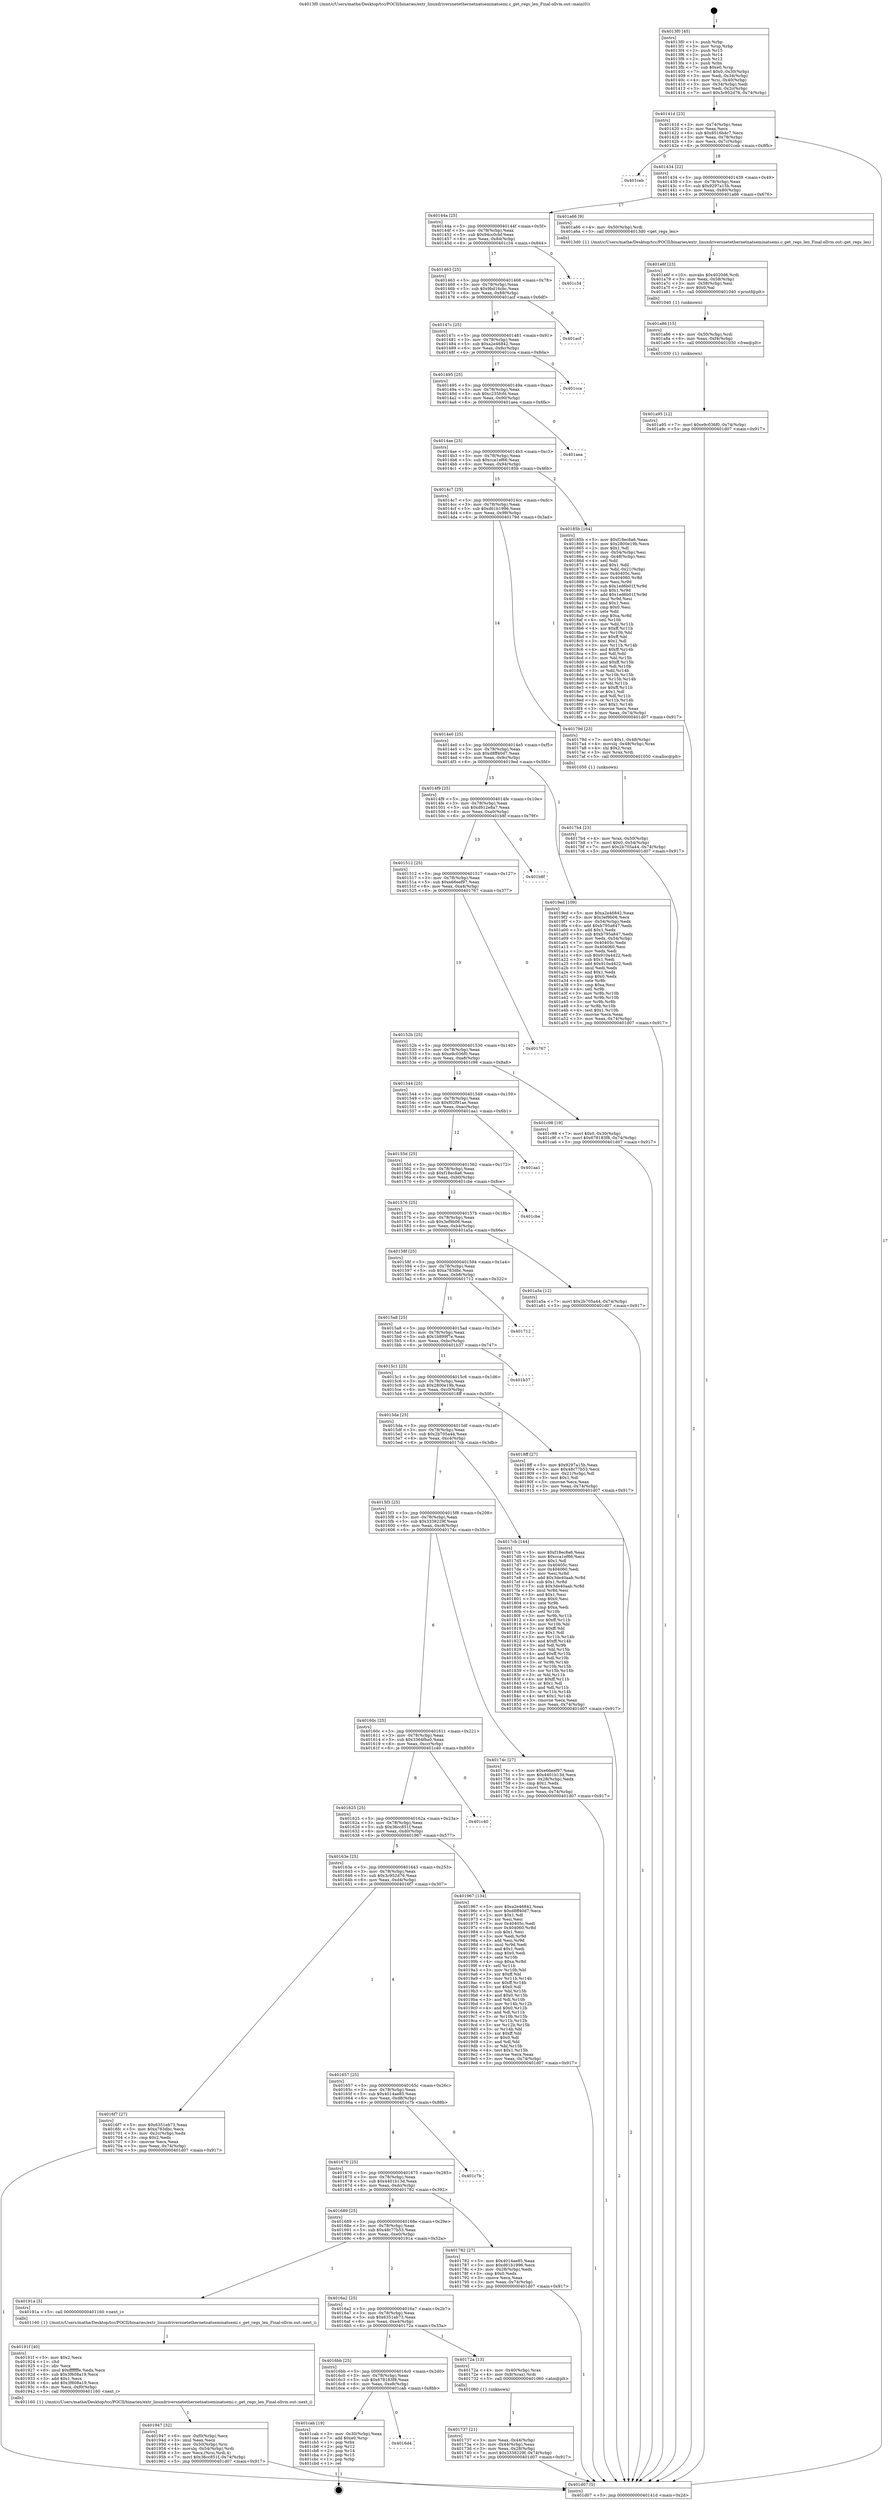 digraph "0x4013f0" {
  label = "0x4013f0 (/mnt/c/Users/mathe/Desktop/tcc/POCII/binaries/extr_linuxdriversnetethernetnatseminatsemi.c_get_regs_len_Final-ollvm.out::main(0))"
  labelloc = "t"
  node[shape=record]

  Entry [label="",width=0.3,height=0.3,shape=circle,fillcolor=black,style=filled]
  "0x40141d" [label="{
     0x40141d [23]\l
     | [instrs]\l
     &nbsp;&nbsp;0x40141d \<+3\>: mov -0x74(%rbp),%eax\l
     &nbsp;&nbsp;0x401420 \<+2\>: mov %eax,%ecx\l
     &nbsp;&nbsp;0x401422 \<+6\>: sub $0x8516b4c7,%ecx\l
     &nbsp;&nbsp;0x401428 \<+3\>: mov %eax,-0x78(%rbp)\l
     &nbsp;&nbsp;0x40142b \<+3\>: mov %ecx,-0x7c(%rbp)\l
     &nbsp;&nbsp;0x40142e \<+6\>: je 0000000000401ceb \<main+0x8fb\>\l
  }"]
  "0x401ceb" [label="{
     0x401ceb\l
  }", style=dashed]
  "0x401434" [label="{
     0x401434 [22]\l
     | [instrs]\l
     &nbsp;&nbsp;0x401434 \<+5\>: jmp 0000000000401439 \<main+0x49\>\l
     &nbsp;&nbsp;0x401439 \<+3\>: mov -0x78(%rbp),%eax\l
     &nbsp;&nbsp;0x40143c \<+5\>: sub $0x9297a15b,%eax\l
     &nbsp;&nbsp;0x401441 \<+3\>: mov %eax,-0x80(%rbp)\l
     &nbsp;&nbsp;0x401444 \<+6\>: je 0000000000401a66 \<main+0x676\>\l
  }"]
  Exit [label="",width=0.3,height=0.3,shape=circle,fillcolor=black,style=filled,peripheries=2]
  "0x401a66" [label="{
     0x401a66 [9]\l
     | [instrs]\l
     &nbsp;&nbsp;0x401a66 \<+4\>: mov -0x50(%rbp),%rdi\l
     &nbsp;&nbsp;0x401a6a \<+5\>: call 00000000004013d0 \<get_regs_len\>\l
     | [calls]\l
     &nbsp;&nbsp;0x4013d0 \{1\} (/mnt/c/Users/mathe/Desktop/tcc/POCII/binaries/extr_linuxdriversnetethernetnatseminatsemi.c_get_regs_len_Final-ollvm.out::get_regs_len)\l
  }"]
  "0x40144a" [label="{
     0x40144a [25]\l
     | [instrs]\l
     &nbsp;&nbsp;0x40144a \<+5\>: jmp 000000000040144f \<main+0x5f\>\l
     &nbsp;&nbsp;0x40144f \<+3\>: mov -0x78(%rbp),%eax\l
     &nbsp;&nbsp;0x401452 \<+5\>: sub $0x94cc0cbf,%eax\l
     &nbsp;&nbsp;0x401457 \<+6\>: mov %eax,-0x84(%rbp)\l
     &nbsp;&nbsp;0x40145d \<+6\>: je 0000000000401c34 \<main+0x844\>\l
  }"]
  "0x4016d4" [label="{
     0x4016d4\l
  }", style=dashed]
  "0x401c34" [label="{
     0x401c34\l
  }", style=dashed]
  "0x401463" [label="{
     0x401463 [25]\l
     | [instrs]\l
     &nbsp;&nbsp;0x401463 \<+5\>: jmp 0000000000401468 \<main+0x78\>\l
     &nbsp;&nbsp;0x401468 \<+3\>: mov -0x78(%rbp),%eax\l
     &nbsp;&nbsp;0x40146b \<+5\>: sub $0x9bd16cbc,%eax\l
     &nbsp;&nbsp;0x401470 \<+6\>: mov %eax,-0x88(%rbp)\l
     &nbsp;&nbsp;0x401476 \<+6\>: je 0000000000401acf \<main+0x6df\>\l
  }"]
  "0x401cab" [label="{
     0x401cab [19]\l
     | [instrs]\l
     &nbsp;&nbsp;0x401cab \<+3\>: mov -0x30(%rbp),%eax\l
     &nbsp;&nbsp;0x401cae \<+7\>: add $0xe0,%rsp\l
     &nbsp;&nbsp;0x401cb5 \<+1\>: pop %rbx\l
     &nbsp;&nbsp;0x401cb6 \<+2\>: pop %r12\l
     &nbsp;&nbsp;0x401cb8 \<+2\>: pop %r14\l
     &nbsp;&nbsp;0x401cba \<+2\>: pop %r15\l
     &nbsp;&nbsp;0x401cbc \<+1\>: pop %rbp\l
     &nbsp;&nbsp;0x401cbd \<+1\>: ret\l
  }"]
  "0x401acf" [label="{
     0x401acf\l
  }", style=dashed]
  "0x40147c" [label="{
     0x40147c [25]\l
     | [instrs]\l
     &nbsp;&nbsp;0x40147c \<+5\>: jmp 0000000000401481 \<main+0x91\>\l
     &nbsp;&nbsp;0x401481 \<+3\>: mov -0x78(%rbp),%eax\l
     &nbsp;&nbsp;0x401484 \<+5\>: sub $0xa2e46842,%eax\l
     &nbsp;&nbsp;0x401489 \<+6\>: mov %eax,-0x8c(%rbp)\l
     &nbsp;&nbsp;0x40148f \<+6\>: je 0000000000401cca \<main+0x8da\>\l
  }"]
  "0x401a95" [label="{
     0x401a95 [12]\l
     | [instrs]\l
     &nbsp;&nbsp;0x401a95 \<+7\>: movl $0xe9c036f0,-0x74(%rbp)\l
     &nbsp;&nbsp;0x401a9c \<+5\>: jmp 0000000000401d07 \<main+0x917\>\l
  }"]
  "0x401cca" [label="{
     0x401cca\l
  }", style=dashed]
  "0x401495" [label="{
     0x401495 [25]\l
     | [instrs]\l
     &nbsp;&nbsp;0x401495 \<+5\>: jmp 000000000040149a \<main+0xaa\>\l
     &nbsp;&nbsp;0x40149a \<+3\>: mov -0x78(%rbp),%eax\l
     &nbsp;&nbsp;0x40149d \<+5\>: sub $0xc235fcfd,%eax\l
     &nbsp;&nbsp;0x4014a2 \<+6\>: mov %eax,-0x90(%rbp)\l
     &nbsp;&nbsp;0x4014a8 \<+6\>: je 0000000000401aea \<main+0x6fa\>\l
  }"]
  "0x401a86" [label="{
     0x401a86 [15]\l
     | [instrs]\l
     &nbsp;&nbsp;0x401a86 \<+4\>: mov -0x50(%rbp),%rdi\l
     &nbsp;&nbsp;0x401a8a \<+6\>: mov %eax,-0xf4(%rbp)\l
     &nbsp;&nbsp;0x401a90 \<+5\>: call 0000000000401030 \<free@plt\>\l
     | [calls]\l
     &nbsp;&nbsp;0x401030 \{1\} (unknown)\l
  }"]
  "0x401aea" [label="{
     0x401aea\l
  }", style=dashed]
  "0x4014ae" [label="{
     0x4014ae [25]\l
     | [instrs]\l
     &nbsp;&nbsp;0x4014ae \<+5\>: jmp 00000000004014b3 \<main+0xc3\>\l
     &nbsp;&nbsp;0x4014b3 \<+3\>: mov -0x78(%rbp),%eax\l
     &nbsp;&nbsp;0x4014b6 \<+5\>: sub $0xcca1ef66,%eax\l
     &nbsp;&nbsp;0x4014bb \<+6\>: mov %eax,-0x94(%rbp)\l
     &nbsp;&nbsp;0x4014c1 \<+6\>: je 000000000040185b \<main+0x46b\>\l
  }"]
  "0x401a6f" [label="{
     0x401a6f [23]\l
     | [instrs]\l
     &nbsp;&nbsp;0x401a6f \<+10\>: movabs $0x4020d6,%rdi\l
     &nbsp;&nbsp;0x401a79 \<+3\>: mov %eax,-0x58(%rbp)\l
     &nbsp;&nbsp;0x401a7c \<+3\>: mov -0x58(%rbp),%esi\l
     &nbsp;&nbsp;0x401a7f \<+2\>: mov $0x0,%al\l
     &nbsp;&nbsp;0x401a81 \<+5\>: call 0000000000401040 \<printf@plt\>\l
     | [calls]\l
     &nbsp;&nbsp;0x401040 \{1\} (unknown)\l
  }"]
  "0x40185b" [label="{
     0x40185b [164]\l
     | [instrs]\l
     &nbsp;&nbsp;0x40185b \<+5\>: mov $0xf18ec8a6,%eax\l
     &nbsp;&nbsp;0x401860 \<+5\>: mov $0x2800e19b,%ecx\l
     &nbsp;&nbsp;0x401865 \<+2\>: mov $0x1,%dl\l
     &nbsp;&nbsp;0x401867 \<+3\>: mov -0x54(%rbp),%esi\l
     &nbsp;&nbsp;0x40186a \<+3\>: cmp -0x48(%rbp),%esi\l
     &nbsp;&nbsp;0x40186d \<+4\>: setl %dil\l
     &nbsp;&nbsp;0x401871 \<+4\>: and $0x1,%dil\l
     &nbsp;&nbsp;0x401875 \<+4\>: mov %dil,-0x21(%rbp)\l
     &nbsp;&nbsp;0x401879 \<+7\>: mov 0x40405c,%esi\l
     &nbsp;&nbsp;0x401880 \<+8\>: mov 0x404060,%r8d\l
     &nbsp;&nbsp;0x401888 \<+3\>: mov %esi,%r9d\l
     &nbsp;&nbsp;0x40188b \<+7\>: sub $0x1ed6b01f,%r9d\l
     &nbsp;&nbsp;0x401892 \<+4\>: sub $0x1,%r9d\l
     &nbsp;&nbsp;0x401896 \<+7\>: add $0x1ed6b01f,%r9d\l
     &nbsp;&nbsp;0x40189d \<+4\>: imul %r9d,%esi\l
     &nbsp;&nbsp;0x4018a1 \<+3\>: and $0x1,%esi\l
     &nbsp;&nbsp;0x4018a4 \<+3\>: cmp $0x0,%esi\l
     &nbsp;&nbsp;0x4018a7 \<+4\>: sete %dil\l
     &nbsp;&nbsp;0x4018ab \<+4\>: cmp $0xa,%r8d\l
     &nbsp;&nbsp;0x4018af \<+4\>: setl %r10b\l
     &nbsp;&nbsp;0x4018b3 \<+3\>: mov %dil,%r11b\l
     &nbsp;&nbsp;0x4018b6 \<+4\>: xor $0xff,%r11b\l
     &nbsp;&nbsp;0x4018ba \<+3\>: mov %r10b,%bl\l
     &nbsp;&nbsp;0x4018bd \<+3\>: xor $0xff,%bl\l
     &nbsp;&nbsp;0x4018c0 \<+3\>: xor $0x1,%dl\l
     &nbsp;&nbsp;0x4018c3 \<+3\>: mov %r11b,%r14b\l
     &nbsp;&nbsp;0x4018c6 \<+4\>: and $0xff,%r14b\l
     &nbsp;&nbsp;0x4018ca \<+3\>: and %dl,%dil\l
     &nbsp;&nbsp;0x4018cd \<+3\>: mov %bl,%r15b\l
     &nbsp;&nbsp;0x4018d0 \<+4\>: and $0xff,%r15b\l
     &nbsp;&nbsp;0x4018d4 \<+3\>: and %dl,%r10b\l
     &nbsp;&nbsp;0x4018d7 \<+3\>: or %dil,%r14b\l
     &nbsp;&nbsp;0x4018da \<+3\>: or %r10b,%r15b\l
     &nbsp;&nbsp;0x4018dd \<+3\>: xor %r15b,%r14b\l
     &nbsp;&nbsp;0x4018e0 \<+3\>: or %bl,%r11b\l
     &nbsp;&nbsp;0x4018e3 \<+4\>: xor $0xff,%r11b\l
     &nbsp;&nbsp;0x4018e7 \<+3\>: or $0x1,%dl\l
     &nbsp;&nbsp;0x4018ea \<+3\>: and %dl,%r11b\l
     &nbsp;&nbsp;0x4018ed \<+3\>: or %r11b,%r14b\l
     &nbsp;&nbsp;0x4018f0 \<+4\>: test $0x1,%r14b\l
     &nbsp;&nbsp;0x4018f4 \<+3\>: cmovne %ecx,%eax\l
     &nbsp;&nbsp;0x4018f7 \<+3\>: mov %eax,-0x74(%rbp)\l
     &nbsp;&nbsp;0x4018fa \<+5\>: jmp 0000000000401d07 \<main+0x917\>\l
  }"]
  "0x4014c7" [label="{
     0x4014c7 [25]\l
     | [instrs]\l
     &nbsp;&nbsp;0x4014c7 \<+5\>: jmp 00000000004014cc \<main+0xdc\>\l
     &nbsp;&nbsp;0x4014cc \<+3\>: mov -0x78(%rbp),%eax\l
     &nbsp;&nbsp;0x4014cf \<+5\>: sub $0xd61b1996,%eax\l
     &nbsp;&nbsp;0x4014d4 \<+6\>: mov %eax,-0x98(%rbp)\l
     &nbsp;&nbsp;0x4014da \<+6\>: je 000000000040179d \<main+0x3ad\>\l
  }"]
  "0x401947" [label="{
     0x401947 [32]\l
     | [instrs]\l
     &nbsp;&nbsp;0x401947 \<+6\>: mov -0xf0(%rbp),%ecx\l
     &nbsp;&nbsp;0x40194d \<+3\>: imul %eax,%ecx\l
     &nbsp;&nbsp;0x401950 \<+4\>: mov -0x50(%rbp),%rsi\l
     &nbsp;&nbsp;0x401954 \<+4\>: movslq -0x54(%rbp),%rdi\l
     &nbsp;&nbsp;0x401958 \<+3\>: mov %ecx,(%rsi,%rdi,4)\l
     &nbsp;&nbsp;0x40195b \<+7\>: movl $0x36cc851f,-0x74(%rbp)\l
     &nbsp;&nbsp;0x401962 \<+5\>: jmp 0000000000401d07 \<main+0x917\>\l
  }"]
  "0x40179d" [label="{
     0x40179d [23]\l
     | [instrs]\l
     &nbsp;&nbsp;0x40179d \<+7\>: movl $0x1,-0x48(%rbp)\l
     &nbsp;&nbsp;0x4017a4 \<+4\>: movslq -0x48(%rbp),%rax\l
     &nbsp;&nbsp;0x4017a8 \<+4\>: shl $0x2,%rax\l
     &nbsp;&nbsp;0x4017ac \<+3\>: mov %rax,%rdi\l
     &nbsp;&nbsp;0x4017af \<+5\>: call 0000000000401050 \<malloc@plt\>\l
     | [calls]\l
     &nbsp;&nbsp;0x401050 \{1\} (unknown)\l
  }"]
  "0x4014e0" [label="{
     0x4014e0 [25]\l
     | [instrs]\l
     &nbsp;&nbsp;0x4014e0 \<+5\>: jmp 00000000004014e5 \<main+0xf5\>\l
     &nbsp;&nbsp;0x4014e5 \<+3\>: mov -0x78(%rbp),%eax\l
     &nbsp;&nbsp;0x4014e8 \<+5\>: sub $0xd8ff40d7,%eax\l
     &nbsp;&nbsp;0x4014ed \<+6\>: mov %eax,-0x9c(%rbp)\l
     &nbsp;&nbsp;0x4014f3 \<+6\>: je 00000000004019ed \<main+0x5fd\>\l
  }"]
  "0x40191f" [label="{
     0x40191f [40]\l
     | [instrs]\l
     &nbsp;&nbsp;0x40191f \<+5\>: mov $0x2,%ecx\l
     &nbsp;&nbsp;0x401924 \<+1\>: cltd\l
     &nbsp;&nbsp;0x401925 \<+2\>: idiv %ecx\l
     &nbsp;&nbsp;0x401927 \<+6\>: imul $0xfffffffe,%edx,%ecx\l
     &nbsp;&nbsp;0x40192d \<+6\>: sub $0x3f608a19,%ecx\l
     &nbsp;&nbsp;0x401933 \<+3\>: add $0x1,%ecx\l
     &nbsp;&nbsp;0x401936 \<+6\>: add $0x3f608a19,%ecx\l
     &nbsp;&nbsp;0x40193c \<+6\>: mov %ecx,-0xf0(%rbp)\l
     &nbsp;&nbsp;0x401942 \<+5\>: call 0000000000401160 \<next_i\>\l
     | [calls]\l
     &nbsp;&nbsp;0x401160 \{1\} (/mnt/c/Users/mathe/Desktop/tcc/POCII/binaries/extr_linuxdriversnetethernetnatseminatsemi.c_get_regs_len_Final-ollvm.out::next_i)\l
  }"]
  "0x4019ed" [label="{
     0x4019ed [109]\l
     | [instrs]\l
     &nbsp;&nbsp;0x4019ed \<+5\>: mov $0xa2e46842,%eax\l
     &nbsp;&nbsp;0x4019f2 \<+5\>: mov $0x3ef9b06,%ecx\l
     &nbsp;&nbsp;0x4019f7 \<+3\>: mov -0x54(%rbp),%edx\l
     &nbsp;&nbsp;0x4019fa \<+6\>: add $0xb795a847,%edx\l
     &nbsp;&nbsp;0x401a00 \<+3\>: add $0x1,%edx\l
     &nbsp;&nbsp;0x401a03 \<+6\>: sub $0xb795a847,%edx\l
     &nbsp;&nbsp;0x401a09 \<+3\>: mov %edx,-0x54(%rbp)\l
     &nbsp;&nbsp;0x401a0c \<+7\>: mov 0x40405c,%edx\l
     &nbsp;&nbsp;0x401a13 \<+7\>: mov 0x404060,%esi\l
     &nbsp;&nbsp;0x401a1a \<+2\>: mov %edx,%edi\l
     &nbsp;&nbsp;0x401a1c \<+6\>: sub $0x910a4422,%edi\l
     &nbsp;&nbsp;0x401a22 \<+3\>: sub $0x1,%edi\l
     &nbsp;&nbsp;0x401a25 \<+6\>: add $0x910a4422,%edi\l
     &nbsp;&nbsp;0x401a2b \<+3\>: imul %edi,%edx\l
     &nbsp;&nbsp;0x401a2e \<+3\>: and $0x1,%edx\l
     &nbsp;&nbsp;0x401a31 \<+3\>: cmp $0x0,%edx\l
     &nbsp;&nbsp;0x401a34 \<+4\>: sete %r8b\l
     &nbsp;&nbsp;0x401a38 \<+3\>: cmp $0xa,%esi\l
     &nbsp;&nbsp;0x401a3b \<+4\>: setl %r9b\l
     &nbsp;&nbsp;0x401a3f \<+3\>: mov %r8b,%r10b\l
     &nbsp;&nbsp;0x401a42 \<+3\>: and %r9b,%r10b\l
     &nbsp;&nbsp;0x401a45 \<+3\>: xor %r9b,%r8b\l
     &nbsp;&nbsp;0x401a48 \<+3\>: or %r8b,%r10b\l
     &nbsp;&nbsp;0x401a4b \<+4\>: test $0x1,%r10b\l
     &nbsp;&nbsp;0x401a4f \<+3\>: cmovne %ecx,%eax\l
     &nbsp;&nbsp;0x401a52 \<+3\>: mov %eax,-0x74(%rbp)\l
     &nbsp;&nbsp;0x401a55 \<+5\>: jmp 0000000000401d07 \<main+0x917\>\l
  }"]
  "0x4014f9" [label="{
     0x4014f9 [25]\l
     | [instrs]\l
     &nbsp;&nbsp;0x4014f9 \<+5\>: jmp 00000000004014fe \<main+0x10e\>\l
     &nbsp;&nbsp;0x4014fe \<+3\>: mov -0x78(%rbp),%eax\l
     &nbsp;&nbsp;0x401501 \<+5\>: sub $0xd912e8a7,%eax\l
     &nbsp;&nbsp;0x401506 \<+6\>: mov %eax,-0xa0(%rbp)\l
     &nbsp;&nbsp;0x40150c \<+6\>: je 0000000000401b8f \<main+0x79f\>\l
  }"]
  "0x4017b4" [label="{
     0x4017b4 [23]\l
     | [instrs]\l
     &nbsp;&nbsp;0x4017b4 \<+4\>: mov %rax,-0x50(%rbp)\l
     &nbsp;&nbsp;0x4017b8 \<+7\>: movl $0x0,-0x54(%rbp)\l
     &nbsp;&nbsp;0x4017bf \<+7\>: movl $0x2b705a44,-0x74(%rbp)\l
     &nbsp;&nbsp;0x4017c6 \<+5\>: jmp 0000000000401d07 \<main+0x917\>\l
  }"]
  "0x401b8f" [label="{
     0x401b8f\l
  }", style=dashed]
  "0x401512" [label="{
     0x401512 [25]\l
     | [instrs]\l
     &nbsp;&nbsp;0x401512 \<+5\>: jmp 0000000000401517 \<main+0x127\>\l
     &nbsp;&nbsp;0x401517 \<+3\>: mov -0x78(%rbp),%eax\l
     &nbsp;&nbsp;0x40151a \<+5\>: sub $0xe66eef97,%eax\l
     &nbsp;&nbsp;0x40151f \<+6\>: mov %eax,-0xa4(%rbp)\l
     &nbsp;&nbsp;0x401525 \<+6\>: je 0000000000401767 \<main+0x377\>\l
  }"]
  "0x401737" [label="{
     0x401737 [21]\l
     | [instrs]\l
     &nbsp;&nbsp;0x401737 \<+3\>: mov %eax,-0x44(%rbp)\l
     &nbsp;&nbsp;0x40173a \<+3\>: mov -0x44(%rbp),%eax\l
     &nbsp;&nbsp;0x40173d \<+3\>: mov %eax,-0x28(%rbp)\l
     &nbsp;&nbsp;0x401740 \<+7\>: movl $0x3338229f,-0x74(%rbp)\l
     &nbsp;&nbsp;0x401747 \<+5\>: jmp 0000000000401d07 \<main+0x917\>\l
  }"]
  "0x401767" [label="{
     0x401767\l
  }", style=dashed]
  "0x40152b" [label="{
     0x40152b [25]\l
     | [instrs]\l
     &nbsp;&nbsp;0x40152b \<+5\>: jmp 0000000000401530 \<main+0x140\>\l
     &nbsp;&nbsp;0x401530 \<+3\>: mov -0x78(%rbp),%eax\l
     &nbsp;&nbsp;0x401533 \<+5\>: sub $0xe9c036f0,%eax\l
     &nbsp;&nbsp;0x401538 \<+6\>: mov %eax,-0xa8(%rbp)\l
     &nbsp;&nbsp;0x40153e \<+6\>: je 0000000000401c98 \<main+0x8a8\>\l
  }"]
  "0x4016bb" [label="{
     0x4016bb [25]\l
     | [instrs]\l
     &nbsp;&nbsp;0x4016bb \<+5\>: jmp 00000000004016c0 \<main+0x2d0\>\l
     &nbsp;&nbsp;0x4016c0 \<+3\>: mov -0x78(%rbp),%eax\l
     &nbsp;&nbsp;0x4016c3 \<+5\>: sub $0x678183f8,%eax\l
     &nbsp;&nbsp;0x4016c8 \<+6\>: mov %eax,-0xe8(%rbp)\l
     &nbsp;&nbsp;0x4016ce \<+6\>: je 0000000000401cab \<main+0x8bb\>\l
  }"]
  "0x401c98" [label="{
     0x401c98 [19]\l
     | [instrs]\l
     &nbsp;&nbsp;0x401c98 \<+7\>: movl $0x0,-0x30(%rbp)\l
     &nbsp;&nbsp;0x401c9f \<+7\>: movl $0x678183f8,-0x74(%rbp)\l
     &nbsp;&nbsp;0x401ca6 \<+5\>: jmp 0000000000401d07 \<main+0x917\>\l
  }"]
  "0x401544" [label="{
     0x401544 [25]\l
     | [instrs]\l
     &nbsp;&nbsp;0x401544 \<+5\>: jmp 0000000000401549 \<main+0x159\>\l
     &nbsp;&nbsp;0x401549 \<+3\>: mov -0x78(%rbp),%eax\l
     &nbsp;&nbsp;0x40154c \<+5\>: sub $0xf02f91ae,%eax\l
     &nbsp;&nbsp;0x401551 \<+6\>: mov %eax,-0xac(%rbp)\l
     &nbsp;&nbsp;0x401557 \<+6\>: je 0000000000401aa1 \<main+0x6b1\>\l
  }"]
  "0x40172a" [label="{
     0x40172a [13]\l
     | [instrs]\l
     &nbsp;&nbsp;0x40172a \<+4\>: mov -0x40(%rbp),%rax\l
     &nbsp;&nbsp;0x40172e \<+4\>: mov 0x8(%rax),%rdi\l
     &nbsp;&nbsp;0x401732 \<+5\>: call 0000000000401060 \<atoi@plt\>\l
     | [calls]\l
     &nbsp;&nbsp;0x401060 \{1\} (unknown)\l
  }"]
  "0x401aa1" [label="{
     0x401aa1\l
  }", style=dashed]
  "0x40155d" [label="{
     0x40155d [25]\l
     | [instrs]\l
     &nbsp;&nbsp;0x40155d \<+5\>: jmp 0000000000401562 \<main+0x172\>\l
     &nbsp;&nbsp;0x401562 \<+3\>: mov -0x78(%rbp),%eax\l
     &nbsp;&nbsp;0x401565 \<+5\>: sub $0xf18ec8a6,%eax\l
     &nbsp;&nbsp;0x40156a \<+6\>: mov %eax,-0xb0(%rbp)\l
     &nbsp;&nbsp;0x401570 \<+6\>: je 0000000000401cbe \<main+0x8ce\>\l
  }"]
  "0x4016a2" [label="{
     0x4016a2 [25]\l
     | [instrs]\l
     &nbsp;&nbsp;0x4016a2 \<+5\>: jmp 00000000004016a7 \<main+0x2b7\>\l
     &nbsp;&nbsp;0x4016a7 \<+3\>: mov -0x78(%rbp),%eax\l
     &nbsp;&nbsp;0x4016aa \<+5\>: sub $0x6351eb73,%eax\l
     &nbsp;&nbsp;0x4016af \<+6\>: mov %eax,-0xe4(%rbp)\l
     &nbsp;&nbsp;0x4016b5 \<+6\>: je 000000000040172a \<main+0x33a\>\l
  }"]
  "0x401cbe" [label="{
     0x401cbe\l
  }", style=dashed]
  "0x401576" [label="{
     0x401576 [25]\l
     | [instrs]\l
     &nbsp;&nbsp;0x401576 \<+5\>: jmp 000000000040157b \<main+0x18b\>\l
     &nbsp;&nbsp;0x40157b \<+3\>: mov -0x78(%rbp),%eax\l
     &nbsp;&nbsp;0x40157e \<+5\>: sub $0x3ef9b06,%eax\l
     &nbsp;&nbsp;0x401583 \<+6\>: mov %eax,-0xb4(%rbp)\l
     &nbsp;&nbsp;0x401589 \<+6\>: je 0000000000401a5a \<main+0x66a\>\l
  }"]
  "0x40191a" [label="{
     0x40191a [5]\l
     | [instrs]\l
     &nbsp;&nbsp;0x40191a \<+5\>: call 0000000000401160 \<next_i\>\l
     | [calls]\l
     &nbsp;&nbsp;0x401160 \{1\} (/mnt/c/Users/mathe/Desktop/tcc/POCII/binaries/extr_linuxdriversnetethernetnatseminatsemi.c_get_regs_len_Final-ollvm.out::next_i)\l
  }"]
  "0x401a5a" [label="{
     0x401a5a [12]\l
     | [instrs]\l
     &nbsp;&nbsp;0x401a5a \<+7\>: movl $0x2b705a44,-0x74(%rbp)\l
     &nbsp;&nbsp;0x401a61 \<+5\>: jmp 0000000000401d07 \<main+0x917\>\l
  }"]
  "0x40158f" [label="{
     0x40158f [25]\l
     | [instrs]\l
     &nbsp;&nbsp;0x40158f \<+5\>: jmp 0000000000401594 \<main+0x1a4\>\l
     &nbsp;&nbsp;0x401594 \<+3\>: mov -0x78(%rbp),%eax\l
     &nbsp;&nbsp;0x401597 \<+5\>: sub $0xa783dbc,%eax\l
     &nbsp;&nbsp;0x40159c \<+6\>: mov %eax,-0xb8(%rbp)\l
     &nbsp;&nbsp;0x4015a2 \<+6\>: je 0000000000401712 \<main+0x322\>\l
  }"]
  "0x401689" [label="{
     0x401689 [25]\l
     | [instrs]\l
     &nbsp;&nbsp;0x401689 \<+5\>: jmp 000000000040168e \<main+0x29e\>\l
     &nbsp;&nbsp;0x40168e \<+3\>: mov -0x78(%rbp),%eax\l
     &nbsp;&nbsp;0x401691 \<+5\>: sub $0x48c77b53,%eax\l
     &nbsp;&nbsp;0x401696 \<+6\>: mov %eax,-0xe0(%rbp)\l
     &nbsp;&nbsp;0x40169c \<+6\>: je 000000000040191a \<main+0x52a\>\l
  }"]
  "0x401712" [label="{
     0x401712\l
  }", style=dashed]
  "0x4015a8" [label="{
     0x4015a8 [25]\l
     | [instrs]\l
     &nbsp;&nbsp;0x4015a8 \<+5\>: jmp 00000000004015ad \<main+0x1bd\>\l
     &nbsp;&nbsp;0x4015ad \<+3\>: mov -0x78(%rbp),%eax\l
     &nbsp;&nbsp;0x4015b0 \<+5\>: sub $0x1b899f7e,%eax\l
     &nbsp;&nbsp;0x4015b5 \<+6\>: mov %eax,-0xbc(%rbp)\l
     &nbsp;&nbsp;0x4015bb \<+6\>: je 0000000000401b37 \<main+0x747\>\l
  }"]
  "0x401782" [label="{
     0x401782 [27]\l
     | [instrs]\l
     &nbsp;&nbsp;0x401782 \<+5\>: mov $0x4014ae85,%eax\l
     &nbsp;&nbsp;0x401787 \<+5\>: mov $0xd61b1996,%ecx\l
     &nbsp;&nbsp;0x40178c \<+3\>: mov -0x28(%rbp),%edx\l
     &nbsp;&nbsp;0x40178f \<+3\>: cmp $0x0,%edx\l
     &nbsp;&nbsp;0x401792 \<+3\>: cmove %ecx,%eax\l
     &nbsp;&nbsp;0x401795 \<+3\>: mov %eax,-0x74(%rbp)\l
     &nbsp;&nbsp;0x401798 \<+5\>: jmp 0000000000401d07 \<main+0x917\>\l
  }"]
  "0x401b37" [label="{
     0x401b37\l
  }", style=dashed]
  "0x4015c1" [label="{
     0x4015c1 [25]\l
     | [instrs]\l
     &nbsp;&nbsp;0x4015c1 \<+5\>: jmp 00000000004015c6 \<main+0x1d6\>\l
     &nbsp;&nbsp;0x4015c6 \<+3\>: mov -0x78(%rbp),%eax\l
     &nbsp;&nbsp;0x4015c9 \<+5\>: sub $0x2800e19b,%eax\l
     &nbsp;&nbsp;0x4015ce \<+6\>: mov %eax,-0xc0(%rbp)\l
     &nbsp;&nbsp;0x4015d4 \<+6\>: je 00000000004018ff \<main+0x50f\>\l
  }"]
  "0x401670" [label="{
     0x401670 [25]\l
     | [instrs]\l
     &nbsp;&nbsp;0x401670 \<+5\>: jmp 0000000000401675 \<main+0x285\>\l
     &nbsp;&nbsp;0x401675 \<+3\>: mov -0x78(%rbp),%eax\l
     &nbsp;&nbsp;0x401678 \<+5\>: sub $0x4401b13d,%eax\l
     &nbsp;&nbsp;0x40167d \<+6\>: mov %eax,-0xdc(%rbp)\l
     &nbsp;&nbsp;0x401683 \<+6\>: je 0000000000401782 \<main+0x392\>\l
  }"]
  "0x4018ff" [label="{
     0x4018ff [27]\l
     | [instrs]\l
     &nbsp;&nbsp;0x4018ff \<+5\>: mov $0x9297a15b,%eax\l
     &nbsp;&nbsp;0x401904 \<+5\>: mov $0x48c77b53,%ecx\l
     &nbsp;&nbsp;0x401909 \<+3\>: mov -0x21(%rbp),%dl\l
     &nbsp;&nbsp;0x40190c \<+3\>: test $0x1,%dl\l
     &nbsp;&nbsp;0x40190f \<+3\>: cmovne %ecx,%eax\l
     &nbsp;&nbsp;0x401912 \<+3\>: mov %eax,-0x74(%rbp)\l
     &nbsp;&nbsp;0x401915 \<+5\>: jmp 0000000000401d07 \<main+0x917\>\l
  }"]
  "0x4015da" [label="{
     0x4015da [25]\l
     | [instrs]\l
     &nbsp;&nbsp;0x4015da \<+5\>: jmp 00000000004015df \<main+0x1ef\>\l
     &nbsp;&nbsp;0x4015df \<+3\>: mov -0x78(%rbp),%eax\l
     &nbsp;&nbsp;0x4015e2 \<+5\>: sub $0x2b705a44,%eax\l
     &nbsp;&nbsp;0x4015e7 \<+6\>: mov %eax,-0xc4(%rbp)\l
     &nbsp;&nbsp;0x4015ed \<+6\>: je 00000000004017cb \<main+0x3db\>\l
  }"]
  "0x401c7b" [label="{
     0x401c7b\l
  }", style=dashed]
  "0x4017cb" [label="{
     0x4017cb [144]\l
     | [instrs]\l
     &nbsp;&nbsp;0x4017cb \<+5\>: mov $0xf18ec8a6,%eax\l
     &nbsp;&nbsp;0x4017d0 \<+5\>: mov $0xcca1ef66,%ecx\l
     &nbsp;&nbsp;0x4017d5 \<+2\>: mov $0x1,%dl\l
     &nbsp;&nbsp;0x4017d7 \<+7\>: mov 0x40405c,%esi\l
     &nbsp;&nbsp;0x4017de \<+7\>: mov 0x404060,%edi\l
     &nbsp;&nbsp;0x4017e5 \<+3\>: mov %esi,%r8d\l
     &nbsp;&nbsp;0x4017e8 \<+7\>: add $0x3de40aab,%r8d\l
     &nbsp;&nbsp;0x4017ef \<+4\>: sub $0x1,%r8d\l
     &nbsp;&nbsp;0x4017f3 \<+7\>: sub $0x3de40aab,%r8d\l
     &nbsp;&nbsp;0x4017fa \<+4\>: imul %r8d,%esi\l
     &nbsp;&nbsp;0x4017fe \<+3\>: and $0x1,%esi\l
     &nbsp;&nbsp;0x401801 \<+3\>: cmp $0x0,%esi\l
     &nbsp;&nbsp;0x401804 \<+4\>: sete %r9b\l
     &nbsp;&nbsp;0x401808 \<+3\>: cmp $0xa,%edi\l
     &nbsp;&nbsp;0x40180b \<+4\>: setl %r10b\l
     &nbsp;&nbsp;0x40180f \<+3\>: mov %r9b,%r11b\l
     &nbsp;&nbsp;0x401812 \<+4\>: xor $0xff,%r11b\l
     &nbsp;&nbsp;0x401816 \<+3\>: mov %r10b,%bl\l
     &nbsp;&nbsp;0x401819 \<+3\>: xor $0xff,%bl\l
     &nbsp;&nbsp;0x40181c \<+3\>: xor $0x1,%dl\l
     &nbsp;&nbsp;0x40181f \<+3\>: mov %r11b,%r14b\l
     &nbsp;&nbsp;0x401822 \<+4\>: and $0xff,%r14b\l
     &nbsp;&nbsp;0x401826 \<+3\>: and %dl,%r9b\l
     &nbsp;&nbsp;0x401829 \<+3\>: mov %bl,%r15b\l
     &nbsp;&nbsp;0x40182c \<+4\>: and $0xff,%r15b\l
     &nbsp;&nbsp;0x401830 \<+3\>: and %dl,%r10b\l
     &nbsp;&nbsp;0x401833 \<+3\>: or %r9b,%r14b\l
     &nbsp;&nbsp;0x401836 \<+3\>: or %r10b,%r15b\l
     &nbsp;&nbsp;0x401839 \<+3\>: xor %r15b,%r14b\l
     &nbsp;&nbsp;0x40183c \<+3\>: or %bl,%r11b\l
     &nbsp;&nbsp;0x40183f \<+4\>: xor $0xff,%r11b\l
     &nbsp;&nbsp;0x401843 \<+3\>: or $0x1,%dl\l
     &nbsp;&nbsp;0x401846 \<+3\>: and %dl,%r11b\l
     &nbsp;&nbsp;0x401849 \<+3\>: or %r11b,%r14b\l
     &nbsp;&nbsp;0x40184c \<+4\>: test $0x1,%r14b\l
     &nbsp;&nbsp;0x401850 \<+3\>: cmovne %ecx,%eax\l
     &nbsp;&nbsp;0x401853 \<+3\>: mov %eax,-0x74(%rbp)\l
     &nbsp;&nbsp;0x401856 \<+5\>: jmp 0000000000401d07 \<main+0x917\>\l
  }"]
  "0x4015f3" [label="{
     0x4015f3 [25]\l
     | [instrs]\l
     &nbsp;&nbsp;0x4015f3 \<+5\>: jmp 00000000004015f8 \<main+0x208\>\l
     &nbsp;&nbsp;0x4015f8 \<+3\>: mov -0x78(%rbp),%eax\l
     &nbsp;&nbsp;0x4015fb \<+5\>: sub $0x3338229f,%eax\l
     &nbsp;&nbsp;0x401600 \<+6\>: mov %eax,-0xc8(%rbp)\l
     &nbsp;&nbsp;0x401606 \<+6\>: je 000000000040174c \<main+0x35c\>\l
  }"]
  "0x4013f0" [label="{
     0x4013f0 [45]\l
     | [instrs]\l
     &nbsp;&nbsp;0x4013f0 \<+1\>: push %rbp\l
     &nbsp;&nbsp;0x4013f1 \<+3\>: mov %rsp,%rbp\l
     &nbsp;&nbsp;0x4013f4 \<+2\>: push %r15\l
     &nbsp;&nbsp;0x4013f6 \<+2\>: push %r14\l
     &nbsp;&nbsp;0x4013f8 \<+2\>: push %r12\l
     &nbsp;&nbsp;0x4013fa \<+1\>: push %rbx\l
     &nbsp;&nbsp;0x4013fb \<+7\>: sub $0xe0,%rsp\l
     &nbsp;&nbsp;0x401402 \<+7\>: movl $0x0,-0x30(%rbp)\l
     &nbsp;&nbsp;0x401409 \<+3\>: mov %edi,-0x34(%rbp)\l
     &nbsp;&nbsp;0x40140c \<+4\>: mov %rsi,-0x40(%rbp)\l
     &nbsp;&nbsp;0x401410 \<+3\>: mov -0x34(%rbp),%edi\l
     &nbsp;&nbsp;0x401413 \<+3\>: mov %edi,-0x2c(%rbp)\l
     &nbsp;&nbsp;0x401416 \<+7\>: movl $0x3c952d76,-0x74(%rbp)\l
  }"]
  "0x40174c" [label="{
     0x40174c [27]\l
     | [instrs]\l
     &nbsp;&nbsp;0x40174c \<+5\>: mov $0xe66eef97,%eax\l
     &nbsp;&nbsp;0x401751 \<+5\>: mov $0x4401b13d,%ecx\l
     &nbsp;&nbsp;0x401756 \<+3\>: mov -0x28(%rbp),%edx\l
     &nbsp;&nbsp;0x401759 \<+3\>: cmp $0x1,%edx\l
     &nbsp;&nbsp;0x40175c \<+3\>: cmovl %ecx,%eax\l
     &nbsp;&nbsp;0x40175f \<+3\>: mov %eax,-0x74(%rbp)\l
     &nbsp;&nbsp;0x401762 \<+5\>: jmp 0000000000401d07 \<main+0x917\>\l
  }"]
  "0x40160c" [label="{
     0x40160c [25]\l
     | [instrs]\l
     &nbsp;&nbsp;0x40160c \<+5\>: jmp 0000000000401611 \<main+0x221\>\l
     &nbsp;&nbsp;0x401611 \<+3\>: mov -0x78(%rbp),%eax\l
     &nbsp;&nbsp;0x401614 \<+5\>: sub $0x3364fba0,%eax\l
     &nbsp;&nbsp;0x401619 \<+6\>: mov %eax,-0xcc(%rbp)\l
     &nbsp;&nbsp;0x40161f \<+6\>: je 0000000000401c40 \<main+0x850\>\l
  }"]
  "0x401d07" [label="{
     0x401d07 [5]\l
     | [instrs]\l
     &nbsp;&nbsp;0x401d07 \<+5\>: jmp 000000000040141d \<main+0x2d\>\l
  }"]
  "0x401c40" [label="{
     0x401c40\l
  }", style=dashed]
  "0x401625" [label="{
     0x401625 [25]\l
     | [instrs]\l
     &nbsp;&nbsp;0x401625 \<+5\>: jmp 000000000040162a \<main+0x23a\>\l
     &nbsp;&nbsp;0x40162a \<+3\>: mov -0x78(%rbp),%eax\l
     &nbsp;&nbsp;0x40162d \<+5\>: sub $0x36cc851f,%eax\l
     &nbsp;&nbsp;0x401632 \<+6\>: mov %eax,-0xd0(%rbp)\l
     &nbsp;&nbsp;0x401638 \<+6\>: je 0000000000401967 \<main+0x577\>\l
  }"]
  "0x401657" [label="{
     0x401657 [25]\l
     | [instrs]\l
     &nbsp;&nbsp;0x401657 \<+5\>: jmp 000000000040165c \<main+0x26c\>\l
     &nbsp;&nbsp;0x40165c \<+3\>: mov -0x78(%rbp),%eax\l
     &nbsp;&nbsp;0x40165f \<+5\>: sub $0x4014ae85,%eax\l
     &nbsp;&nbsp;0x401664 \<+6\>: mov %eax,-0xd8(%rbp)\l
     &nbsp;&nbsp;0x40166a \<+6\>: je 0000000000401c7b \<main+0x88b\>\l
  }"]
  "0x401967" [label="{
     0x401967 [134]\l
     | [instrs]\l
     &nbsp;&nbsp;0x401967 \<+5\>: mov $0xa2e46842,%eax\l
     &nbsp;&nbsp;0x40196c \<+5\>: mov $0xd8ff40d7,%ecx\l
     &nbsp;&nbsp;0x401971 \<+2\>: mov $0x1,%dl\l
     &nbsp;&nbsp;0x401973 \<+2\>: xor %esi,%esi\l
     &nbsp;&nbsp;0x401975 \<+7\>: mov 0x40405c,%edi\l
     &nbsp;&nbsp;0x40197c \<+8\>: mov 0x404060,%r8d\l
     &nbsp;&nbsp;0x401984 \<+3\>: sub $0x1,%esi\l
     &nbsp;&nbsp;0x401987 \<+3\>: mov %edi,%r9d\l
     &nbsp;&nbsp;0x40198a \<+3\>: add %esi,%r9d\l
     &nbsp;&nbsp;0x40198d \<+4\>: imul %r9d,%edi\l
     &nbsp;&nbsp;0x401991 \<+3\>: and $0x1,%edi\l
     &nbsp;&nbsp;0x401994 \<+3\>: cmp $0x0,%edi\l
     &nbsp;&nbsp;0x401997 \<+4\>: sete %r10b\l
     &nbsp;&nbsp;0x40199b \<+4\>: cmp $0xa,%r8d\l
     &nbsp;&nbsp;0x40199f \<+4\>: setl %r11b\l
     &nbsp;&nbsp;0x4019a3 \<+3\>: mov %r10b,%bl\l
     &nbsp;&nbsp;0x4019a6 \<+3\>: xor $0xff,%bl\l
     &nbsp;&nbsp;0x4019a9 \<+3\>: mov %r11b,%r14b\l
     &nbsp;&nbsp;0x4019ac \<+4\>: xor $0xff,%r14b\l
     &nbsp;&nbsp;0x4019b0 \<+3\>: xor $0x0,%dl\l
     &nbsp;&nbsp;0x4019b3 \<+3\>: mov %bl,%r15b\l
     &nbsp;&nbsp;0x4019b6 \<+4\>: and $0x0,%r15b\l
     &nbsp;&nbsp;0x4019ba \<+3\>: and %dl,%r10b\l
     &nbsp;&nbsp;0x4019bd \<+3\>: mov %r14b,%r12b\l
     &nbsp;&nbsp;0x4019c0 \<+4\>: and $0x0,%r12b\l
     &nbsp;&nbsp;0x4019c4 \<+3\>: and %dl,%r11b\l
     &nbsp;&nbsp;0x4019c7 \<+3\>: or %r10b,%r15b\l
     &nbsp;&nbsp;0x4019ca \<+3\>: or %r11b,%r12b\l
     &nbsp;&nbsp;0x4019cd \<+3\>: xor %r12b,%r15b\l
     &nbsp;&nbsp;0x4019d0 \<+3\>: or %r14b,%bl\l
     &nbsp;&nbsp;0x4019d3 \<+3\>: xor $0xff,%bl\l
     &nbsp;&nbsp;0x4019d6 \<+3\>: or $0x0,%dl\l
     &nbsp;&nbsp;0x4019d9 \<+2\>: and %dl,%bl\l
     &nbsp;&nbsp;0x4019db \<+3\>: or %bl,%r15b\l
     &nbsp;&nbsp;0x4019de \<+4\>: test $0x1,%r15b\l
     &nbsp;&nbsp;0x4019e2 \<+3\>: cmovne %ecx,%eax\l
     &nbsp;&nbsp;0x4019e5 \<+3\>: mov %eax,-0x74(%rbp)\l
     &nbsp;&nbsp;0x4019e8 \<+5\>: jmp 0000000000401d07 \<main+0x917\>\l
  }"]
  "0x40163e" [label="{
     0x40163e [25]\l
     | [instrs]\l
     &nbsp;&nbsp;0x40163e \<+5\>: jmp 0000000000401643 \<main+0x253\>\l
     &nbsp;&nbsp;0x401643 \<+3\>: mov -0x78(%rbp),%eax\l
     &nbsp;&nbsp;0x401646 \<+5\>: sub $0x3c952d76,%eax\l
     &nbsp;&nbsp;0x40164b \<+6\>: mov %eax,-0xd4(%rbp)\l
     &nbsp;&nbsp;0x401651 \<+6\>: je 00000000004016f7 \<main+0x307\>\l
  }"]
  "0x4016f7" [label="{
     0x4016f7 [27]\l
     | [instrs]\l
     &nbsp;&nbsp;0x4016f7 \<+5\>: mov $0x6351eb73,%eax\l
     &nbsp;&nbsp;0x4016fc \<+5\>: mov $0xa783dbc,%ecx\l
     &nbsp;&nbsp;0x401701 \<+3\>: mov -0x2c(%rbp),%edx\l
     &nbsp;&nbsp;0x401704 \<+3\>: cmp $0x2,%edx\l
     &nbsp;&nbsp;0x401707 \<+3\>: cmovne %ecx,%eax\l
     &nbsp;&nbsp;0x40170a \<+3\>: mov %eax,-0x74(%rbp)\l
     &nbsp;&nbsp;0x40170d \<+5\>: jmp 0000000000401d07 \<main+0x917\>\l
  }"]
  Entry -> "0x4013f0" [label=" 1"]
  "0x40141d" -> "0x401ceb" [label=" 0"]
  "0x40141d" -> "0x401434" [label=" 18"]
  "0x401cab" -> Exit [label=" 1"]
  "0x401434" -> "0x401a66" [label=" 1"]
  "0x401434" -> "0x40144a" [label=" 17"]
  "0x4016bb" -> "0x4016d4" [label=" 0"]
  "0x40144a" -> "0x401c34" [label=" 0"]
  "0x40144a" -> "0x401463" [label=" 17"]
  "0x4016bb" -> "0x401cab" [label=" 1"]
  "0x401463" -> "0x401acf" [label=" 0"]
  "0x401463" -> "0x40147c" [label=" 17"]
  "0x401c98" -> "0x401d07" [label=" 1"]
  "0x40147c" -> "0x401cca" [label=" 0"]
  "0x40147c" -> "0x401495" [label=" 17"]
  "0x401a95" -> "0x401d07" [label=" 1"]
  "0x401495" -> "0x401aea" [label=" 0"]
  "0x401495" -> "0x4014ae" [label=" 17"]
  "0x401a86" -> "0x401a95" [label=" 1"]
  "0x4014ae" -> "0x40185b" [label=" 2"]
  "0x4014ae" -> "0x4014c7" [label=" 15"]
  "0x401a6f" -> "0x401a86" [label=" 1"]
  "0x4014c7" -> "0x40179d" [label=" 1"]
  "0x4014c7" -> "0x4014e0" [label=" 14"]
  "0x401a66" -> "0x401a6f" [label=" 1"]
  "0x4014e0" -> "0x4019ed" [label=" 1"]
  "0x4014e0" -> "0x4014f9" [label=" 13"]
  "0x401a5a" -> "0x401d07" [label=" 1"]
  "0x4014f9" -> "0x401b8f" [label=" 0"]
  "0x4014f9" -> "0x401512" [label=" 13"]
  "0x4019ed" -> "0x401d07" [label=" 1"]
  "0x401512" -> "0x401767" [label=" 0"]
  "0x401512" -> "0x40152b" [label=" 13"]
  "0x401967" -> "0x401d07" [label=" 1"]
  "0x40152b" -> "0x401c98" [label=" 1"]
  "0x40152b" -> "0x401544" [label=" 12"]
  "0x401947" -> "0x401d07" [label=" 1"]
  "0x401544" -> "0x401aa1" [label=" 0"]
  "0x401544" -> "0x40155d" [label=" 12"]
  "0x40191f" -> "0x401947" [label=" 1"]
  "0x40155d" -> "0x401cbe" [label=" 0"]
  "0x40155d" -> "0x401576" [label=" 12"]
  "0x4018ff" -> "0x401d07" [label=" 2"]
  "0x401576" -> "0x401a5a" [label=" 1"]
  "0x401576" -> "0x40158f" [label=" 11"]
  "0x40185b" -> "0x401d07" [label=" 2"]
  "0x40158f" -> "0x401712" [label=" 0"]
  "0x40158f" -> "0x4015a8" [label=" 11"]
  "0x4017b4" -> "0x401d07" [label=" 1"]
  "0x4015a8" -> "0x401b37" [label=" 0"]
  "0x4015a8" -> "0x4015c1" [label=" 11"]
  "0x40179d" -> "0x4017b4" [label=" 1"]
  "0x4015c1" -> "0x4018ff" [label=" 2"]
  "0x4015c1" -> "0x4015da" [label=" 9"]
  "0x40174c" -> "0x401d07" [label=" 1"]
  "0x4015da" -> "0x4017cb" [label=" 2"]
  "0x4015da" -> "0x4015f3" [label=" 7"]
  "0x401737" -> "0x401d07" [label=" 1"]
  "0x4015f3" -> "0x40174c" [label=" 1"]
  "0x4015f3" -> "0x40160c" [label=" 6"]
  "0x4016a2" -> "0x4016bb" [label=" 1"]
  "0x40160c" -> "0x401c40" [label=" 0"]
  "0x40160c" -> "0x401625" [label=" 6"]
  "0x4016a2" -> "0x40172a" [label=" 1"]
  "0x401625" -> "0x401967" [label=" 1"]
  "0x401625" -> "0x40163e" [label=" 5"]
  "0x40191a" -> "0x40191f" [label=" 1"]
  "0x40163e" -> "0x4016f7" [label=" 1"]
  "0x40163e" -> "0x401657" [label=" 4"]
  "0x4016f7" -> "0x401d07" [label=" 1"]
  "0x4013f0" -> "0x40141d" [label=" 1"]
  "0x401d07" -> "0x40141d" [label=" 17"]
  "0x40172a" -> "0x401737" [label=" 1"]
  "0x401657" -> "0x401c7b" [label=" 0"]
  "0x401657" -> "0x401670" [label=" 4"]
  "0x401782" -> "0x401d07" [label=" 1"]
  "0x401670" -> "0x401782" [label=" 1"]
  "0x401670" -> "0x401689" [label=" 3"]
  "0x4017cb" -> "0x401d07" [label=" 2"]
  "0x401689" -> "0x40191a" [label=" 1"]
  "0x401689" -> "0x4016a2" [label=" 2"]
}
